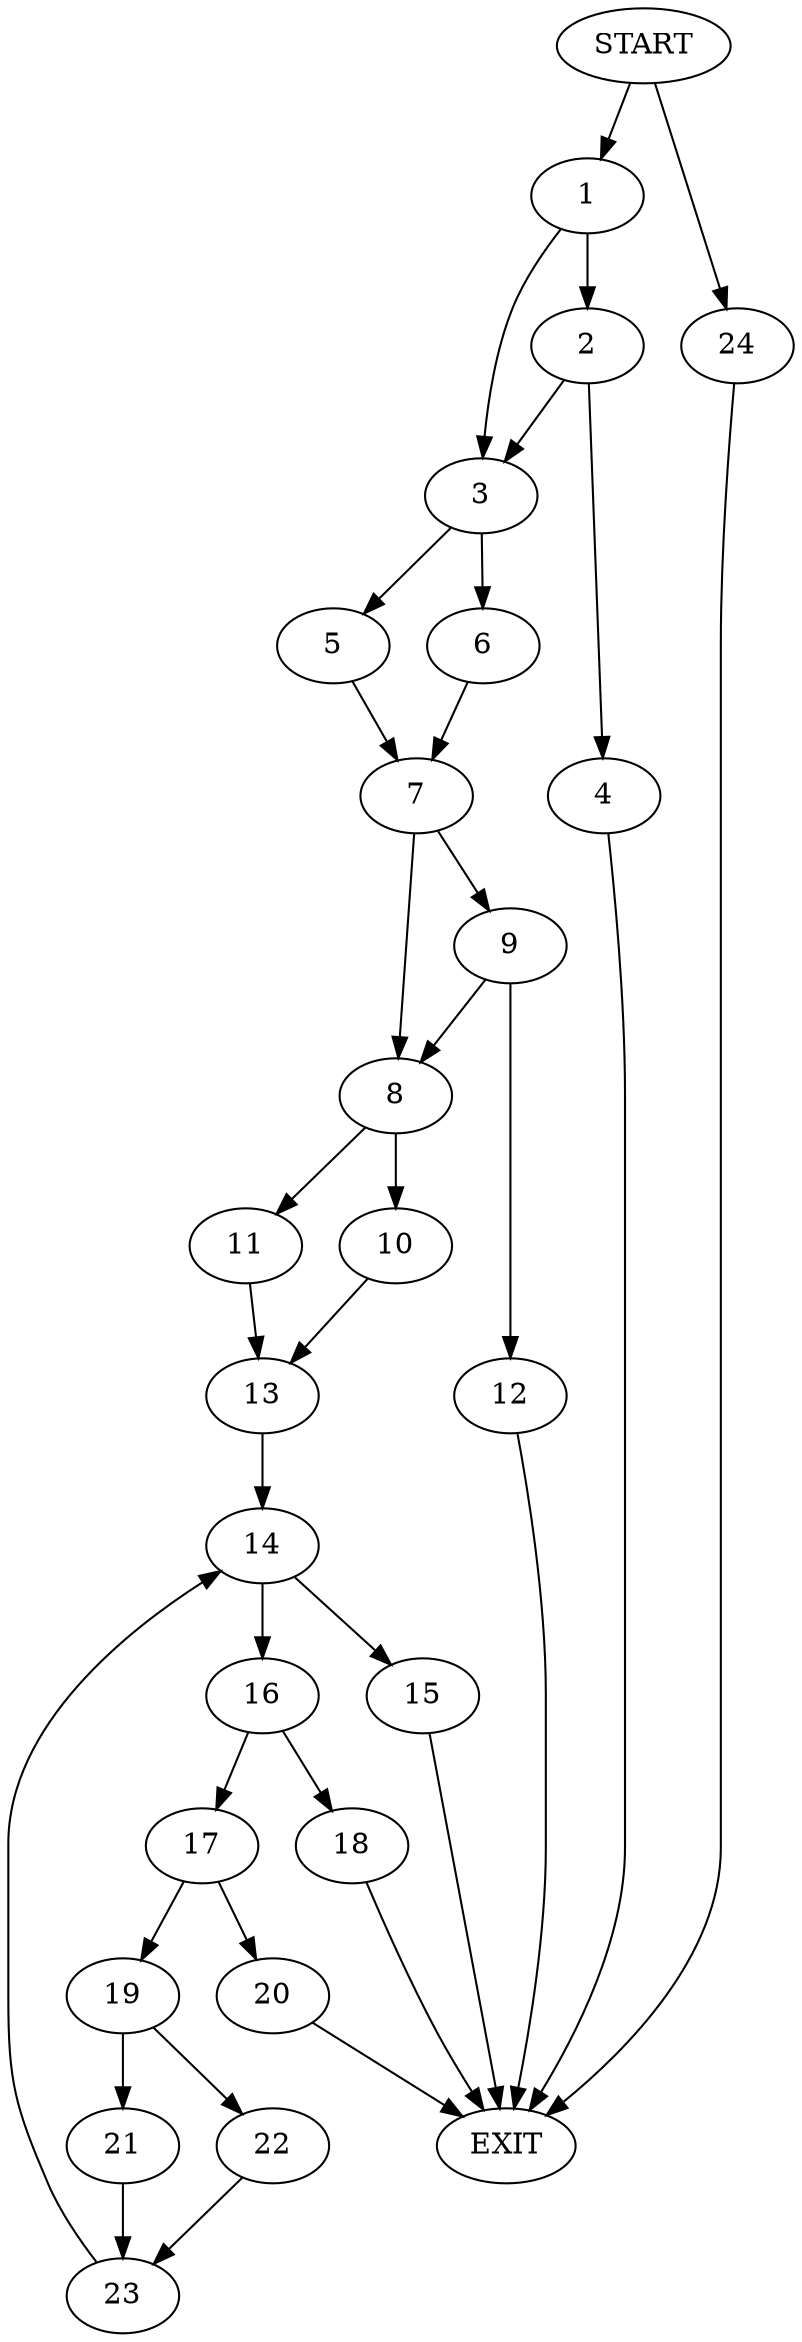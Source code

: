 digraph {
0 [label="START"]
25 [label="EXIT"]
0 -> 1
1 -> 2
1 -> 3
2 -> 4
2 -> 3
3 -> 5
3 -> 6
4 -> 25
5 -> 7
6 -> 7
7 -> 8
7 -> 9
8 -> 10
8 -> 11
9 -> 8
9 -> 12
12 -> 25
10 -> 13
11 -> 13
13 -> 14
14 -> 15
14 -> 16
15 -> 25
16 -> 17
16 -> 18
17 -> 19
17 -> 20
18 -> 25
19 -> 21
19 -> 22
20 -> 25
21 -> 23
22 -> 23
23 -> 14
0 -> 24
24 -> 25
}
